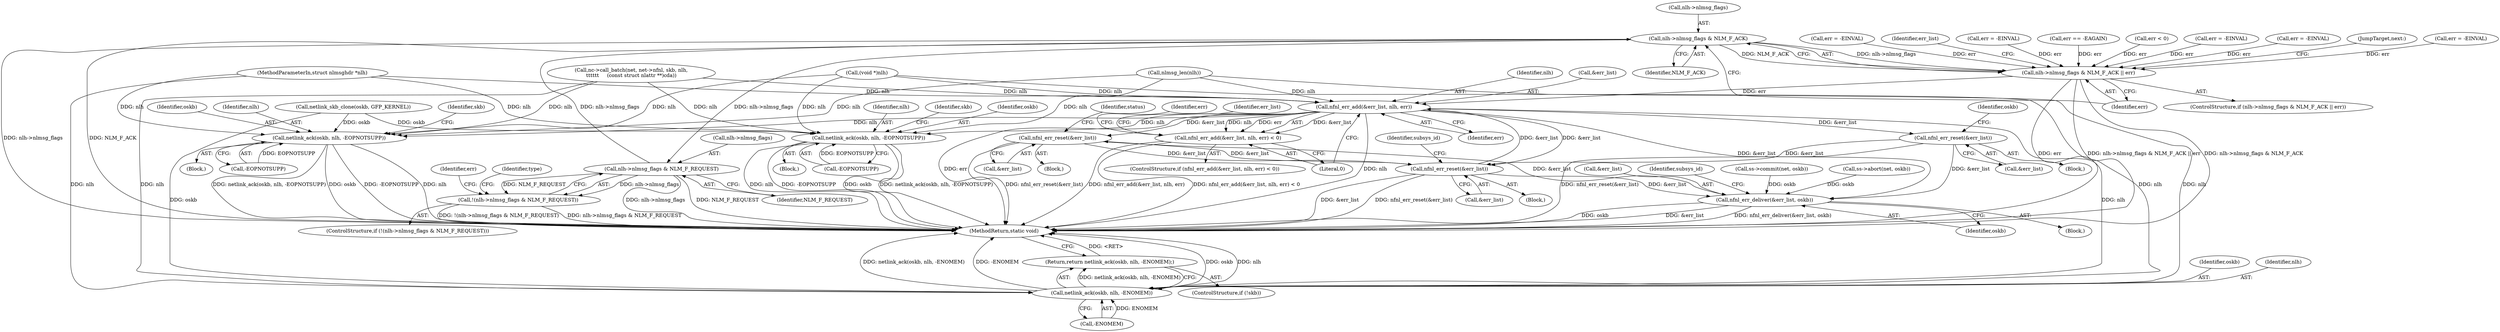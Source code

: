 digraph "0_linux_c58d6c93680f28ac58984af61d0a7ebf4319c241@pointer" {
"1000412" [label="(Call,nlh->nlmsg_flags & NLM_F_ACK)"];
"1000252" [label="(Call,nlh->nlmsg_flags & NLM_F_REQUEST)"];
"1000412" [label="(Call,nlh->nlmsg_flags & NLM_F_ACK)"];
"1000251" [label="(Call,!(nlh->nlmsg_flags & NLM_F_REQUEST))"];
"1000411" [label="(Call,nlh->nlmsg_flags & NLM_F_ACK || err)"];
"1000421" [label="(Call,nfnl_err_add(&err_list, nlh, err))"];
"1000152" [label="(Call,netlink_ack(oskb, nlh, -ENOMEM))"];
"1000151" [label="(Return,return netlink_ack(oskb, nlh, -ENOMEM);)"];
"1000184" [label="(Call,netlink_ack(oskb, nlh, -EOPNOTSUPP))"];
"1000205" [label="(Call,netlink_ack(oskb, nlh, -EOPNOTSUPP))"];
"1000273" [label="(Call,nfnl_err_reset(&err_list))"];
"1000476" [label="(Call,nfnl_err_reset(&err_list))"];
"1000498" [label="(Call,nfnl_err_deliver(&err_list, oskb))"];
"1000420" [label="(Call,nfnl_err_add(&err_list, nlh, err) < 0)"];
"1000428" [label="(Call,nfnl_err_reset(&err_list))"];
"1000258" [label="(Call,err = -EINVAL)"];
"1000400" [label="(Call,err == -EAGAIN)"];
"1000378" [label="(Call,err < 0)"];
"1000477" [label="(Call,&err_list)"];
"1000321" [label="(Call,err = -EINVAL)"];
"1000476" [label="(Call,nfnl_err_reset(&err_list))"];
"1000499" [label="(Call,&err_list)"];
"1000277" [label="(Identifier,status)"];
"1000420" [label="(Call,nfnl_err_add(&err_list, nlh, err) < 0)"];
"1000389" [label="(Call,nc->call_batch(net, net->nfnl, skb, nlh,\n\t\t\t\t\t\t     (const struct nlattr **)cda))"];
"1000252" [label="(Call,nlh->nlmsg_flags & NLM_F_REQUEST)"];
"1000411" [label="(Call,nlh->nlmsg_flags & NLM_F_ACK || err)"];
"1000184" [label="(Call,netlink_ack(oskb, nlh, -EOPNOTSUPP))"];
"1000416" [label="(Identifier,NLM_F_ACK)"];
"1000186" [label="(Identifier,nlh)"];
"1000480" [label="(Identifier,subsys_id)"];
"1000264" [label="(Identifier,type)"];
"1000296" [label="(Call,err = -EINVAL)"];
"1000152" [label="(Call,netlink_ack(oskb, nlh, -ENOMEM))"];
"1000253" [label="(Call,nlh->nlmsg_flags)"];
"1000424" [label="(Identifier,nlh)"];
"1000155" [label="(Call,-ENOMEM)"];
"1000212" [label="(Identifier,skb)"];
"1000429" [label="(Call,&err_list)"];
"1000191" [label="(Identifier,skb)"];
"1000503" [label="(Identifier,subsys_id)"];
"1000251" [label="(Call,!(nlh->nlmsg_flags & NLM_F_REQUEST))"];
"1000256" [label="(Identifier,NLM_F_REQUEST)"];
"1000187" [label="(Call,-EOPNOTSUPP)"];
"1000250" [label="(ControlStructure,if (!(nlh->nlmsg_flags & NLM_F_REQUEST)))"];
"1000417" [label="(Identifier,err)"];
"1000145" [label="(Call,netlink_skb_clone(oskb, GFP_KERNEL))"];
"1000272" [label="(Block,)"];
"1000442" [label="(Identifier,err)"];
"1000419" [label="(ControlStructure,if (nfnl_err_add(&err_list, nlh, err) < 0))"];
"1000410" [label="(ControlStructure,if (nlh->nlmsg_flags & NLM_F_ACK || err))"];
"1000205" [label="(Call,netlink_ack(oskb, nlh, -EOPNOTSUPP))"];
"1000345" [label="(Call,(void *)nlh)"];
"1000259" [label="(Identifier,err)"];
"1000472" [label="(Block,)"];
"1000498" [label="(Call,nfnl_err_deliver(&err_list, oskb))"];
"1000428" [label="(Call,nfnl_err_reset(&err_list))"];
"1000501" [label="(Identifier,oskb)"];
"1000233" [label="(Call,nlmsg_len(nlh))"];
"1000413" [label="(Call,nlh->nlmsg_flags)"];
"1000273" [label="(Call,nfnl_err_reset(&err_list))"];
"1000432" [label="(Identifier,oskb)"];
"1000111" [label="(Block,)"];
"1000425" [label="(Identifier,err)"];
"1000490" [label="(Call,ss->commit(net, oskb))"];
"1000446" [label="(JumpTarget,next:)"];
"1000245" [label="(Call,err = -EINVAL)"];
"1000206" [label="(Identifier,oskb)"];
"1000148" [label="(ControlStructure,if (!skb))"];
"1000153" [label="(Identifier,oskb)"];
"1000109" [label="(MethodParameterIn,struct nlmsghdr *nlh)"];
"1000412" [label="(Call,nlh->nlmsg_flags & NLM_F_ACK)"];
"1000430" [label="(Identifier,err_list)"];
"1000421" [label="(Call,nfnl_err_add(&err_list, nlh, err))"];
"1000154" [label="(Identifier,nlh)"];
"1000422" [label="(Call,&err_list)"];
"1000208" [label="(Call,-EOPNOTSUPP)"];
"1000495" [label="(Call,ss->abort(net, oskb))"];
"1000426" [label="(Literal,0)"];
"1000506" [label="(MethodReturn,static void)"];
"1000307" [label="(Call,err = -EINVAL)"];
"1000427" [label="(Block,)"];
"1000181" [label="(Block,)"];
"1000202" [label="(Block,)"];
"1000185" [label="(Identifier,oskb)"];
"1000151" [label="(Return,return netlink_ack(oskb, nlh, -ENOMEM);)"];
"1000207" [label="(Identifier,nlh)"];
"1000423" [label="(Identifier,err_list)"];
"1000274" [label="(Call,&err_list)"];
"1000412" -> "1000411"  [label="AST: "];
"1000412" -> "1000416"  [label="CFG: "];
"1000413" -> "1000412"  [label="AST: "];
"1000416" -> "1000412"  [label="AST: "];
"1000417" -> "1000412"  [label="CFG: "];
"1000411" -> "1000412"  [label="CFG: "];
"1000412" -> "1000506"  [label="DDG: nlh->nlmsg_flags"];
"1000412" -> "1000506"  [label="DDG: NLM_F_ACK"];
"1000412" -> "1000252"  [label="DDG: nlh->nlmsg_flags"];
"1000412" -> "1000411"  [label="DDG: nlh->nlmsg_flags"];
"1000412" -> "1000411"  [label="DDG: NLM_F_ACK"];
"1000252" -> "1000412"  [label="DDG: nlh->nlmsg_flags"];
"1000252" -> "1000251"  [label="AST: "];
"1000252" -> "1000256"  [label="CFG: "];
"1000253" -> "1000252"  [label="AST: "];
"1000256" -> "1000252"  [label="AST: "];
"1000251" -> "1000252"  [label="CFG: "];
"1000252" -> "1000506"  [label="DDG: nlh->nlmsg_flags"];
"1000252" -> "1000506"  [label="DDG: NLM_F_REQUEST"];
"1000252" -> "1000251"  [label="DDG: nlh->nlmsg_flags"];
"1000252" -> "1000251"  [label="DDG: NLM_F_REQUEST"];
"1000251" -> "1000250"  [label="AST: "];
"1000259" -> "1000251"  [label="CFG: "];
"1000264" -> "1000251"  [label="CFG: "];
"1000251" -> "1000506"  [label="DDG: !(nlh->nlmsg_flags & NLM_F_REQUEST)"];
"1000251" -> "1000506"  [label="DDG: nlh->nlmsg_flags & NLM_F_REQUEST"];
"1000411" -> "1000410"  [label="AST: "];
"1000411" -> "1000417"  [label="CFG: "];
"1000417" -> "1000411"  [label="AST: "];
"1000423" -> "1000411"  [label="CFG: "];
"1000446" -> "1000411"  [label="CFG: "];
"1000411" -> "1000506"  [label="DDG: nlh->nlmsg_flags & NLM_F_ACK || err"];
"1000411" -> "1000506"  [label="DDG: nlh->nlmsg_flags & NLM_F_ACK"];
"1000411" -> "1000506"  [label="DDG: err"];
"1000258" -> "1000411"  [label="DDG: err"];
"1000400" -> "1000411"  [label="DDG: err"];
"1000378" -> "1000411"  [label="DDG: err"];
"1000296" -> "1000411"  [label="DDG: err"];
"1000321" -> "1000411"  [label="DDG: err"];
"1000307" -> "1000411"  [label="DDG: err"];
"1000245" -> "1000411"  [label="DDG: err"];
"1000411" -> "1000421"  [label="DDG: err"];
"1000421" -> "1000420"  [label="AST: "];
"1000421" -> "1000425"  [label="CFG: "];
"1000422" -> "1000421"  [label="AST: "];
"1000424" -> "1000421"  [label="AST: "];
"1000425" -> "1000421"  [label="AST: "];
"1000426" -> "1000421"  [label="CFG: "];
"1000421" -> "1000506"  [label="DDG: err"];
"1000421" -> "1000506"  [label="DDG: nlh"];
"1000421" -> "1000152"  [label="DDG: nlh"];
"1000421" -> "1000184"  [label="DDG: nlh"];
"1000421" -> "1000205"  [label="DDG: nlh"];
"1000421" -> "1000273"  [label="DDG: &err_list"];
"1000421" -> "1000420"  [label="DDG: &err_list"];
"1000421" -> "1000420"  [label="DDG: nlh"];
"1000421" -> "1000420"  [label="DDG: err"];
"1000476" -> "1000421"  [label="DDG: &err_list"];
"1000345" -> "1000421"  [label="DDG: nlh"];
"1000233" -> "1000421"  [label="DDG: nlh"];
"1000389" -> "1000421"  [label="DDG: nlh"];
"1000109" -> "1000421"  [label="DDG: nlh"];
"1000421" -> "1000428"  [label="DDG: &err_list"];
"1000421" -> "1000476"  [label="DDG: &err_list"];
"1000421" -> "1000498"  [label="DDG: &err_list"];
"1000152" -> "1000151"  [label="AST: "];
"1000152" -> "1000155"  [label="CFG: "];
"1000153" -> "1000152"  [label="AST: "];
"1000154" -> "1000152"  [label="AST: "];
"1000155" -> "1000152"  [label="AST: "];
"1000151" -> "1000152"  [label="CFG: "];
"1000152" -> "1000506"  [label="DDG: netlink_ack(oskb, nlh, -ENOMEM)"];
"1000152" -> "1000506"  [label="DDG: -ENOMEM"];
"1000152" -> "1000506"  [label="DDG: oskb"];
"1000152" -> "1000506"  [label="DDG: nlh"];
"1000152" -> "1000151"  [label="DDG: netlink_ack(oskb, nlh, -ENOMEM)"];
"1000145" -> "1000152"  [label="DDG: oskb"];
"1000345" -> "1000152"  [label="DDG: nlh"];
"1000233" -> "1000152"  [label="DDG: nlh"];
"1000389" -> "1000152"  [label="DDG: nlh"];
"1000109" -> "1000152"  [label="DDG: nlh"];
"1000155" -> "1000152"  [label="DDG: ENOMEM"];
"1000151" -> "1000148"  [label="AST: "];
"1000506" -> "1000151"  [label="CFG: "];
"1000151" -> "1000506"  [label="DDG: <RET>"];
"1000184" -> "1000181"  [label="AST: "];
"1000184" -> "1000187"  [label="CFG: "];
"1000185" -> "1000184"  [label="AST: "];
"1000186" -> "1000184"  [label="AST: "];
"1000187" -> "1000184"  [label="AST: "];
"1000191" -> "1000184"  [label="CFG: "];
"1000184" -> "1000506"  [label="DDG: nlh"];
"1000184" -> "1000506"  [label="DDG: -EOPNOTSUPP"];
"1000184" -> "1000506"  [label="DDG: oskb"];
"1000184" -> "1000506"  [label="DDG: netlink_ack(oskb, nlh, -EOPNOTSUPP)"];
"1000145" -> "1000184"  [label="DDG: oskb"];
"1000345" -> "1000184"  [label="DDG: nlh"];
"1000233" -> "1000184"  [label="DDG: nlh"];
"1000389" -> "1000184"  [label="DDG: nlh"];
"1000109" -> "1000184"  [label="DDG: nlh"];
"1000187" -> "1000184"  [label="DDG: EOPNOTSUPP"];
"1000205" -> "1000202"  [label="AST: "];
"1000205" -> "1000208"  [label="CFG: "];
"1000206" -> "1000205"  [label="AST: "];
"1000207" -> "1000205"  [label="AST: "];
"1000208" -> "1000205"  [label="AST: "];
"1000212" -> "1000205"  [label="CFG: "];
"1000205" -> "1000506"  [label="DDG: oskb"];
"1000205" -> "1000506"  [label="DDG: -EOPNOTSUPP"];
"1000205" -> "1000506"  [label="DDG: nlh"];
"1000205" -> "1000506"  [label="DDG: netlink_ack(oskb, nlh, -EOPNOTSUPP)"];
"1000145" -> "1000205"  [label="DDG: oskb"];
"1000345" -> "1000205"  [label="DDG: nlh"];
"1000233" -> "1000205"  [label="DDG: nlh"];
"1000389" -> "1000205"  [label="DDG: nlh"];
"1000109" -> "1000205"  [label="DDG: nlh"];
"1000208" -> "1000205"  [label="DDG: EOPNOTSUPP"];
"1000273" -> "1000272"  [label="AST: "];
"1000273" -> "1000274"  [label="CFG: "];
"1000274" -> "1000273"  [label="AST: "];
"1000277" -> "1000273"  [label="CFG: "];
"1000273" -> "1000506"  [label="DDG: nfnl_err_reset(&err_list)"];
"1000476" -> "1000273"  [label="DDG: &err_list"];
"1000273" -> "1000476"  [label="DDG: &err_list"];
"1000273" -> "1000498"  [label="DDG: &err_list"];
"1000476" -> "1000472"  [label="AST: "];
"1000476" -> "1000477"  [label="CFG: "];
"1000477" -> "1000476"  [label="AST: "];
"1000480" -> "1000476"  [label="CFG: "];
"1000476" -> "1000506"  [label="DDG: nfnl_err_reset(&err_list)"];
"1000476" -> "1000506"  [label="DDG: &err_list"];
"1000428" -> "1000476"  [label="DDG: &err_list"];
"1000476" -> "1000498"  [label="DDG: &err_list"];
"1000498" -> "1000111"  [label="AST: "];
"1000498" -> "1000501"  [label="CFG: "];
"1000499" -> "1000498"  [label="AST: "];
"1000501" -> "1000498"  [label="AST: "];
"1000503" -> "1000498"  [label="CFG: "];
"1000498" -> "1000506"  [label="DDG: nfnl_err_deliver(&err_list, oskb)"];
"1000498" -> "1000506"  [label="DDG: &err_list"];
"1000498" -> "1000506"  [label="DDG: oskb"];
"1000428" -> "1000498"  [label="DDG: &err_list"];
"1000495" -> "1000498"  [label="DDG: oskb"];
"1000490" -> "1000498"  [label="DDG: oskb"];
"1000420" -> "1000419"  [label="AST: "];
"1000420" -> "1000426"  [label="CFG: "];
"1000426" -> "1000420"  [label="AST: "];
"1000430" -> "1000420"  [label="CFG: "];
"1000442" -> "1000420"  [label="CFG: "];
"1000420" -> "1000506"  [label="DDG: nfnl_err_add(&err_list, nlh, err) < 0"];
"1000420" -> "1000506"  [label="DDG: nfnl_err_add(&err_list, nlh, err)"];
"1000428" -> "1000427"  [label="AST: "];
"1000428" -> "1000429"  [label="CFG: "];
"1000429" -> "1000428"  [label="AST: "];
"1000432" -> "1000428"  [label="CFG: "];
"1000428" -> "1000506"  [label="DDG: nfnl_err_reset(&err_list)"];
}
